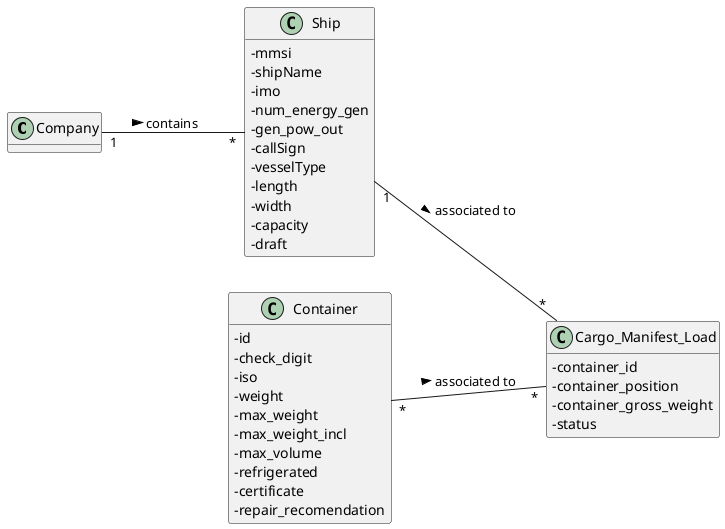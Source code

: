 @startuml
'https://plantuml.com/class-diagram

hide methods
left to right direction
skinparam classAttributeIconSize 0

class Company
class Ship
class Container
class Cargo_Manifest_Load

Company "1" -- "*" Ship: contains >
Ship "1" -- "*" Cargo_Manifest_Load: associated to >
Container "*" -- "*" Cargo_Manifest_Load: associated to >


class Company {

}

class Ship{
 - mmsi
 - shipName
 - imo
 - num_energy_gen
 - gen_pow_out
 - callSign
 - vesselType
 - length
 - width
 - capacity
 - draft
}

class Container{
-id
-check_digit
-iso
-weight
-max_weight
-max_weight_incl
-max_volume
-refrigerated
-certificate
-repair_recomendation
}

class Cargo_Manifest_Load{
-container_id
-container_position
-container_gross_weight
-status
}

@enduml